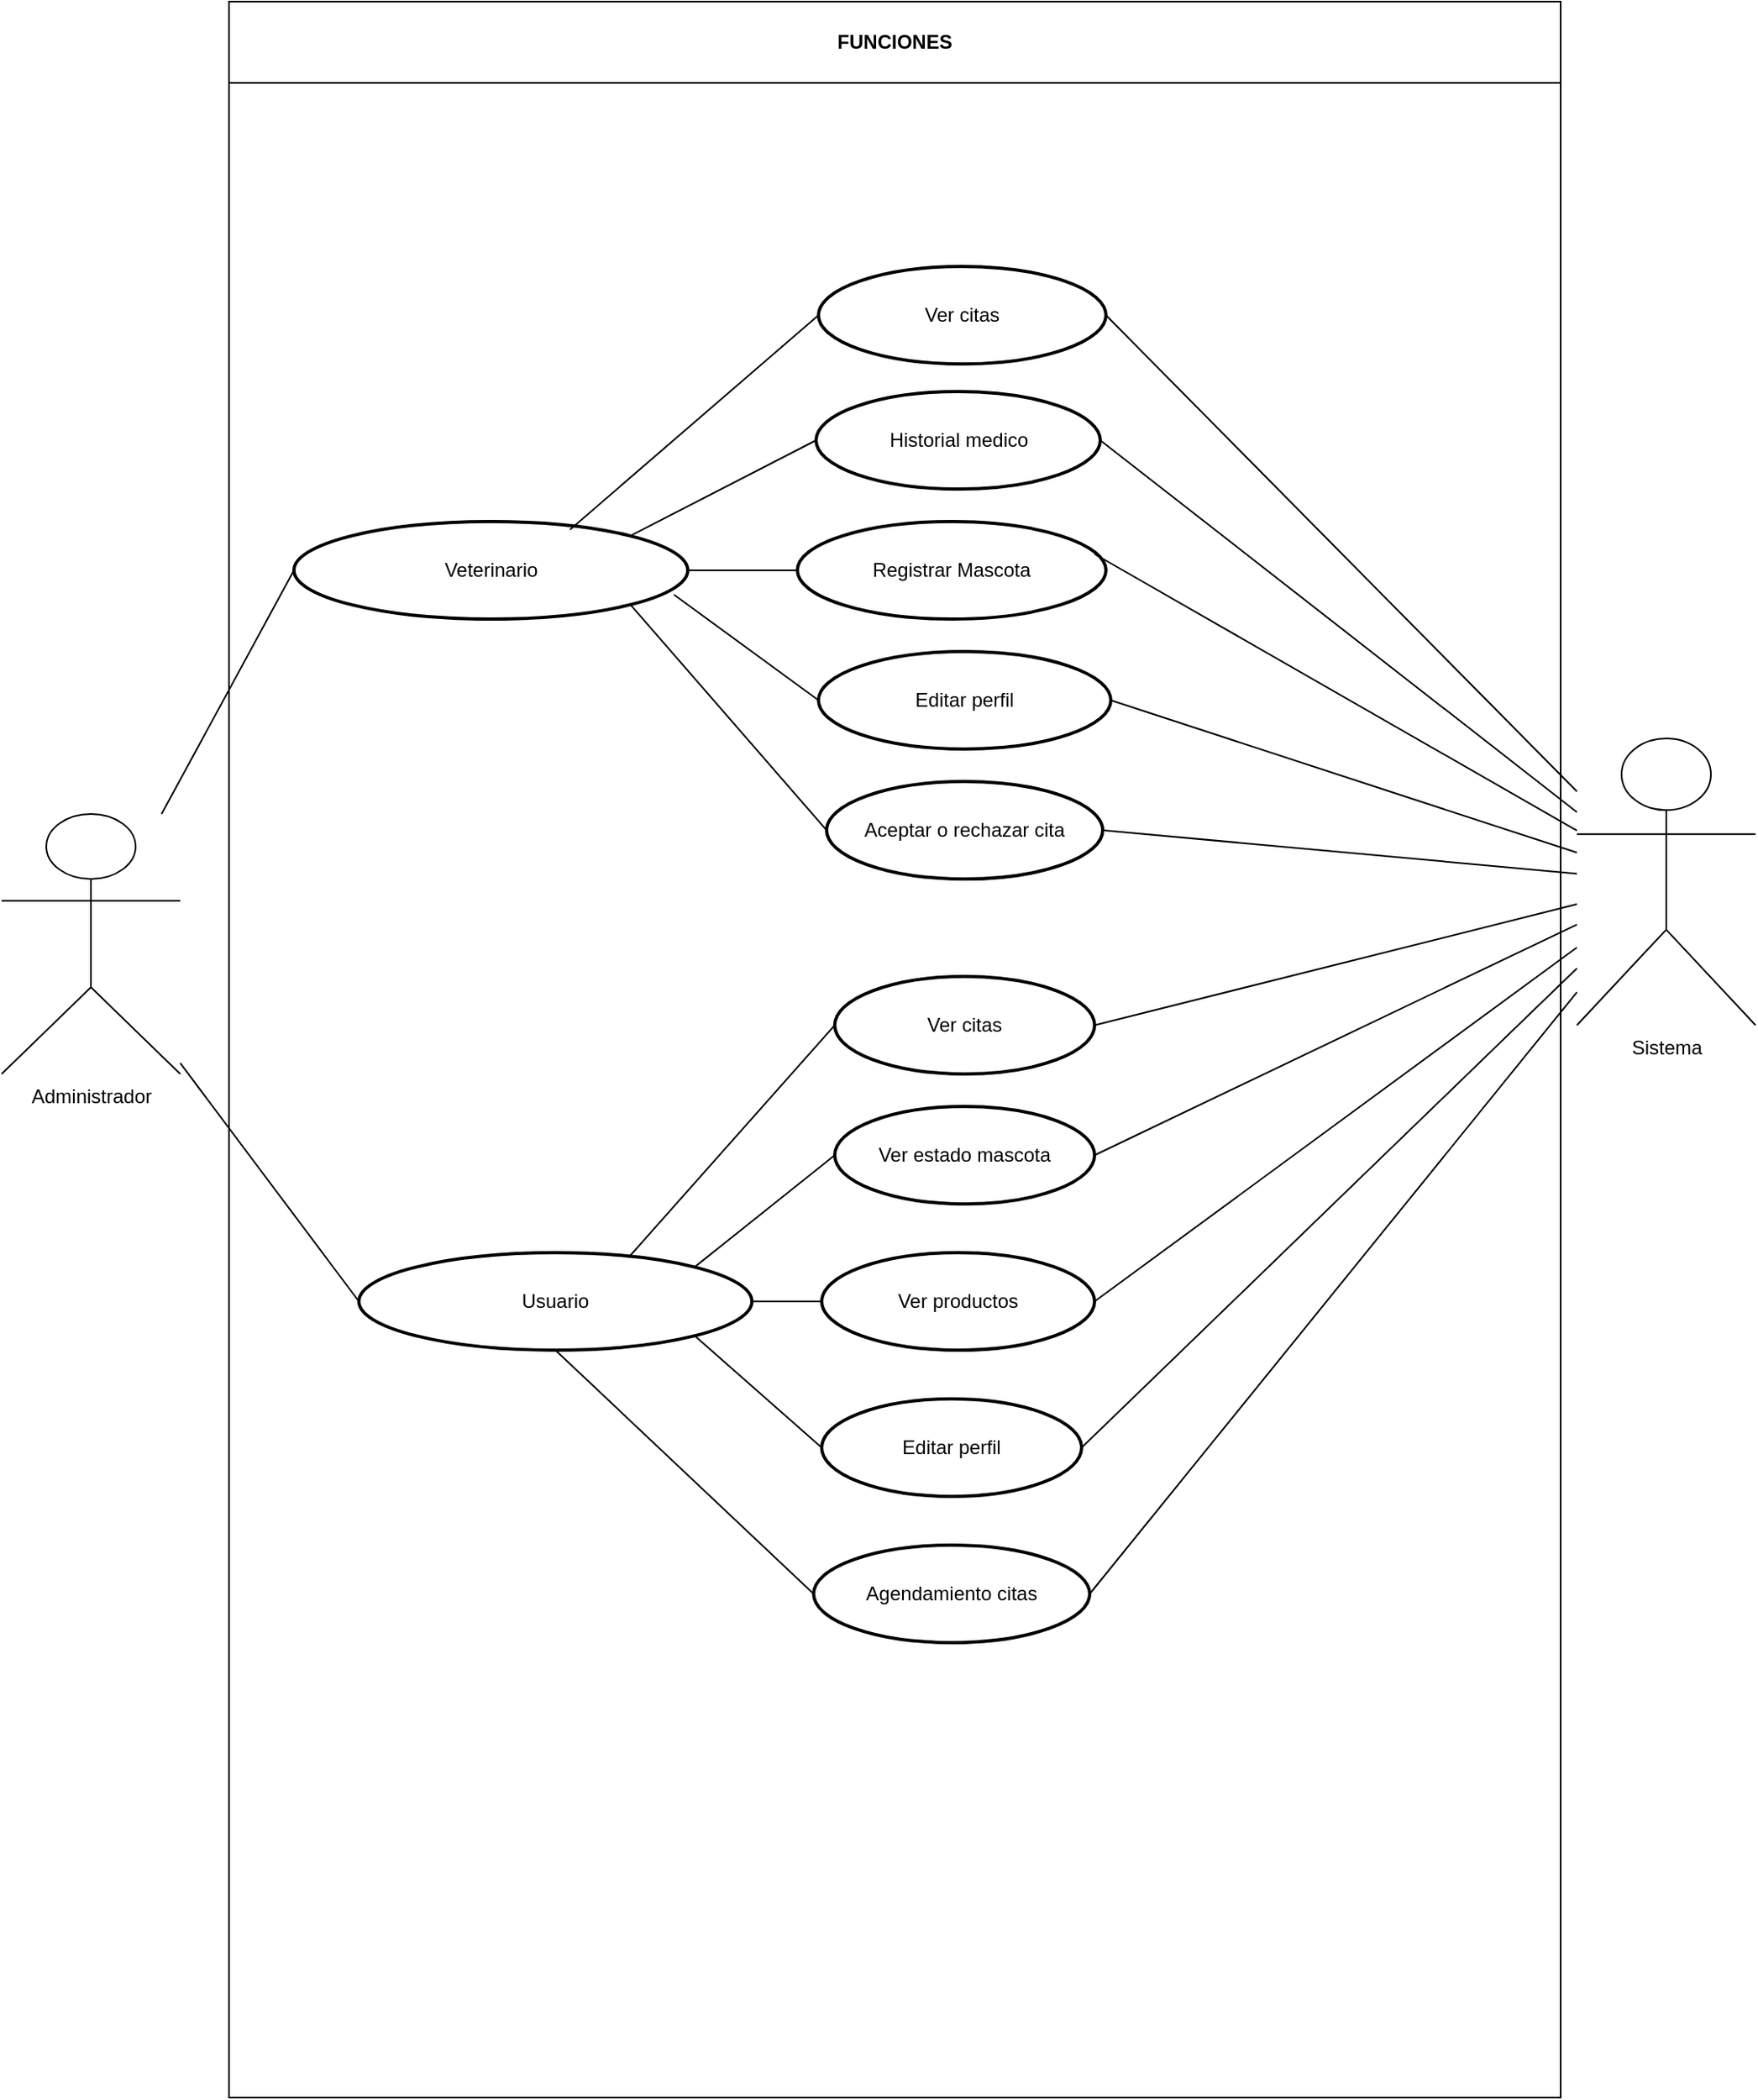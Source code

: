 <mxfile version="26.2.14" pages="3">
  <diagram id="C5RBs43oDa-KdzZeNtuy" name="Casos de uso">
    <mxGraphModel dx="1426" dy="785" grid="1" gridSize="10" guides="1" tooltips="1" connect="1" arrows="1" fold="1" page="1" pageScale="1" pageWidth="291" pageHeight="413" math="0" shadow="0">
      <root>
        <mxCell id="WIyWlLk6GJQsqaUBKTNV-0" />
        <mxCell id="WIyWlLk6GJQsqaUBKTNV-1" parent="WIyWlLk6GJQsqaUBKTNV-0" />
        <mxCell id="A-yhqRB3C_YRHmUlfPgB-1" value="Administrador" style="shape=umlActor;verticalLabelPosition=bottom;verticalAlign=top;html=1;outlineConnect=0;" vertex="1" parent="WIyWlLk6GJQsqaUBKTNV-1">
          <mxGeometry x="40" y="750" width="110" height="160" as="geometry" />
        </mxCell>
        <mxCell id="A-yhqRB3C_YRHmUlfPgB-2" value="FUNCIONES" style="swimlane;whiteSpace=wrap;html=1;startSize=50;" vertex="1" parent="WIyWlLk6GJQsqaUBKTNV-1">
          <mxGeometry x="180" y="250" width="820" height="1290" as="geometry" />
        </mxCell>
        <mxCell id="A-yhqRB3C_YRHmUlfPgB-9" value="Veterinario" style="strokeWidth=2;html=1;shape=mxgraph.flowchart.start_1;whiteSpace=wrap;" vertex="1" parent="A-yhqRB3C_YRHmUlfPgB-2">
          <mxGeometry x="40" y="320" width="242.5" height="60" as="geometry" />
        </mxCell>
        <mxCell id="A-yhqRB3C_YRHmUlfPgB-11" value="Usuario" style="strokeWidth=2;html=1;shape=mxgraph.flowchart.start_1;whiteSpace=wrap;" vertex="1" parent="A-yhqRB3C_YRHmUlfPgB-2">
          <mxGeometry x="80" y="770" width="242" height="60" as="geometry" />
        </mxCell>
        <mxCell id="A-yhqRB3C_YRHmUlfPgB-22" value="Registrar Mascota" style="strokeWidth=2;html=1;shape=mxgraph.flowchart.start_1;whiteSpace=wrap;" vertex="1" parent="A-yhqRB3C_YRHmUlfPgB-2">
          <mxGeometry x="350" y="320" width="190" height="60" as="geometry" />
        </mxCell>
        <mxCell id="A-yhqRB3C_YRHmUlfPgB-21" value="" style="endArrow=none;html=1;rounded=0;exitX=1;exitY=0.5;exitDx=0;exitDy=0;exitPerimeter=0;entryX=0;entryY=0.5;entryDx=0;entryDy=0;entryPerimeter=0;" edge="1" parent="A-yhqRB3C_YRHmUlfPgB-2" source="A-yhqRB3C_YRHmUlfPgB-9" target="A-yhqRB3C_YRHmUlfPgB-22">
          <mxGeometry width="50" height="50" relative="1" as="geometry">
            <mxPoint x="350" y="280" as="sourcePoint" />
            <mxPoint x="350" y="100" as="targetPoint" />
          </mxGeometry>
        </mxCell>
        <mxCell id="A-yhqRB3C_YRHmUlfPgB-24" value="Editar perfil" style="strokeWidth=2;html=1;shape=mxgraph.flowchart.start_1;whiteSpace=wrap;" vertex="1" parent="A-yhqRB3C_YRHmUlfPgB-2">
          <mxGeometry x="363" y="400" width="180" height="60" as="geometry" />
        </mxCell>
        <mxCell id="A-yhqRB3C_YRHmUlfPgB-23" value="" style="endArrow=none;html=1;rounded=0;exitX=0.965;exitY=0.75;exitDx=0;exitDy=0;exitPerimeter=0;entryX=0;entryY=0.5;entryDx=0;entryDy=0;entryPerimeter=0;" edge="1" parent="A-yhqRB3C_YRHmUlfPgB-2" source="A-yhqRB3C_YRHmUlfPgB-9" target="A-yhqRB3C_YRHmUlfPgB-24">
          <mxGeometry width="50" height="50" relative="1" as="geometry">
            <mxPoint x="350" y="280" as="sourcePoint" />
            <mxPoint x="350" y="150" as="targetPoint" />
          </mxGeometry>
        </mxCell>
        <mxCell id="A-yhqRB3C_YRHmUlfPgB-26" value="Aceptar o rechazar cita" style="strokeWidth=2;html=1;shape=mxgraph.flowchart.start_1;whiteSpace=wrap;" vertex="1" parent="A-yhqRB3C_YRHmUlfPgB-2">
          <mxGeometry x="368" y="480" width="170" height="60" as="geometry" />
        </mxCell>
        <mxCell id="A-yhqRB3C_YRHmUlfPgB-25" value="" style="endArrow=none;html=1;rounded=0;exitX=0.855;exitY=0.855;exitDx=0;exitDy=0;exitPerimeter=0;entryX=0;entryY=0.5;entryDx=0;entryDy=0;entryPerimeter=0;" edge="1" parent="A-yhqRB3C_YRHmUlfPgB-2" source="A-yhqRB3C_YRHmUlfPgB-9" target="A-yhqRB3C_YRHmUlfPgB-26">
          <mxGeometry width="50" height="50" relative="1" as="geometry">
            <mxPoint x="350" y="280" as="sourcePoint" />
            <mxPoint x="310" y="220" as="targetPoint" />
          </mxGeometry>
        </mxCell>
        <mxCell id="A-yhqRB3C_YRHmUlfPgB-28" value="Ver citas" style="strokeWidth=2;html=1;shape=mxgraph.flowchart.start_1;whiteSpace=wrap;" vertex="1" parent="A-yhqRB3C_YRHmUlfPgB-2">
          <mxGeometry x="373" y="600" width="160" height="60" as="geometry" />
        </mxCell>
        <mxCell id="A-yhqRB3C_YRHmUlfPgB-27" value="" style="endArrow=none;html=1;rounded=0;exitX=0.686;exitY=0.05;exitDx=0;exitDy=0;exitPerimeter=0;entryX=0;entryY=0.5;entryDx=0;entryDy=0;entryPerimeter=0;" edge="1" parent="A-yhqRB3C_YRHmUlfPgB-2" source="A-yhqRB3C_YRHmUlfPgB-11" target="A-yhqRB3C_YRHmUlfPgB-28">
          <mxGeometry width="50" height="50" relative="1" as="geometry">
            <mxPoint x="360" y="450" as="sourcePoint" />
            <mxPoint x="380" y="380" as="targetPoint" />
          </mxGeometry>
        </mxCell>
        <mxCell id="A-yhqRB3C_YRHmUlfPgB-30" value="Ver estado mascota" style="strokeWidth=2;html=1;shape=mxgraph.flowchart.start_1;whiteSpace=wrap;" vertex="1" parent="A-yhqRB3C_YRHmUlfPgB-2">
          <mxGeometry x="373" y="680" width="160" height="60" as="geometry" />
        </mxCell>
        <mxCell id="A-yhqRB3C_YRHmUlfPgB-29" value="" style="endArrow=none;html=1;rounded=0;exitX=0.855;exitY=0.145;exitDx=0;exitDy=0;exitPerimeter=0;entryX=0;entryY=0.5;entryDx=0;entryDy=0;entryPerimeter=0;" edge="1" parent="A-yhqRB3C_YRHmUlfPgB-2" source="A-yhqRB3C_YRHmUlfPgB-11" target="A-yhqRB3C_YRHmUlfPgB-30">
          <mxGeometry width="50" height="50" relative="1" as="geometry">
            <mxPoint x="360" y="450" as="sourcePoint" />
            <mxPoint x="390" y="430" as="targetPoint" />
          </mxGeometry>
        </mxCell>
        <mxCell id="A-yhqRB3C_YRHmUlfPgB-32" value="Editar perfil" style="strokeWidth=2;html=1;shape=mxgraph.flowchart.start_1;whiteSpace=wrap;" vertex="1" parent="A-yhqRB3C_YRHmUlfPgB-2">
          <mxGeometry x="365" y="860" width="160" height="60" as="geometry" />
        </mxCell>
        <mxCell id="A-yhqRB3C_YRHmUlfPgB-31" value="" style="endArrow=none;html=1;rounded=0;exitX=0.855;exitY=0.855;exitDx=0;exitDy=0;exitPerimeter=0;entryX=0;entryY=0.5;entryDx=0;entryDy=0;entryPerimeter=0;" edge="1" parent="A-yhqRB3C_YRHmUlfPgB-2" source="A-yhqRB3C_YRHmUlfPgB-11" target="A-yhqRB3C_YRHmUlfPgB-32">
          <mxGeometry width="50" height="50" relative="1" as="geometry">
            <mxPoint x="360" y="450" as="sourcePoint" />
            <mxPoint x="340" y="480" as="targetPoint" />
          </mxGeometry>
        </mxCell>
        <mxCell id="A-yhqRB3C_YRHmUlfPgB-34" value="Agendamiento citas" style="strokeWidth=2;html=1;shape=mxgraph.flowchart.start_1;whiteSpace=wrap;" vertex="1" parent="A-yhqRB3C_YRHmUlfPgB-2">
          <mxGeometry x="360" y="950" width="170" height="60" as="geometry" />
        </mxCell>
        <mxCell id="A-yhqRB3C_YRHmUlfPgB-33" value="" style="endArrow=none;html=1;rounded=0;exitX=0.5;exitY=1;exitDx=0;exitDy=0;exitPerimeter=0;entryX=0;entryY=0.5;entryDx=0;entryDy=0;entryPerimeter=0;" edge="1" parent="A-yhqRB3C_YRHmUlfPgB-2" source="A-yhqRB3C_YRHmUlfPgB-11" target="A-yhqRB3C_YRHmUlfPgB-34">
          <mxGeometry width="50" height="50" relative="1" as="geometry">
            <mxPoint x="360" y="330" as="sourcePoint" />
            <mxPoint x="340" y="550" as="targetPoint" />
          </mxGeometry>
        </mxCell>
        <mxCell id="A-yhqRB3C_YRHmUlfPgB-38" value="Ver productos" style="strokeWidth=2;html=1;shape=mxgraph.flowchart.start_1;whiteSpace=wrap;" vertex="1" parent="A-yhqRB3C_YRHmUlfPgB-2">
          <mxGeometry x="365" y="770" width="168" height="60" as="geometry" />
        </mxCell>
        <mxCell id="A-yhqRB3C_YRHmUlfPgB-37" value="" style="endArrow=none;html=1;rounded=0;exitX=1;exitY=0.5;exitDx=0;exitDy=0;exitPerimeter=0;" edge="1" parent="A-yhqRB3C_YRHmUlfPgB-2" source="A-yhqRB3C_YRHmUlfPgB-11" target="A-yhqRB3C_YRHmUlfPgB-38">
          <mxGeometry width="50" height="50" relative="1" as="geometry">
            <mxPoint x="360" y="530" as="sourcePoint" />
            <mxPoint x="390" y="610" as="targetPoint" />
          </mxGeometry>
        </mxCell>
        <mxCell id="A-yhqRB3C_YRHmUlfPgB-40" value="Historial medico" style="strokeWidth=2;html=1;shape=mxgraph.flowchart.start_1;whiteSpace=wrap;" vertex="1" parent="A-yhqRB3C_YRHmUlfPgB-2">
          <mxGeometry x="361.5" y="240" width="175" height="60" as="geometry" />
        </mxCell>
        <mxCell id="A-yhqRB3C_YRHmUlfPgB-39" value="" style="endArrow=none;html=1;rounded=0;exitX=0.855;exitY=0.145;exitDx=0;exitDy=0;exitPerimeter=0;entryX=0;entryY=0.5;entryDx=0;entryDy=0;entryPerimeter=0;" edge="1" parent="A-yhqRB3C_YRHmUlfPgB-2" source="A-yhqRB3C_YRHmUlfPgB-9" target="A-yhqRB3C_YRHmUlfPgB-40">
          <mxGeometry width="50" height="50" relative="1" as="geometry">
            <mxPoint x="295" y="310" as="sourcePoint" />
            <mxPoint x="345" y="270" as="targetPoint" />
          </mxGeometry>
        </mxCell>
        <mxCell id="A-yhqRB3C_YRHmUlfPgB-42" value="Ver citas" style="strokeWidth=2;html=1;shape=mxgraph.flowchart.start_1;whiteSpace=wrap;" vertex="1" parent="A-yhqRB3C_YRHmUlfPgB-2">
          <mxGeometry x="363" y="163" width="177" height="60" as="geometry" />
        </mxCell>
        <mxCell id="A-yhqRB3C_YRHmUlfPgB-41" value="" style="endArrow=none;html=1;rounded=0;exitX=0.701;exitY=0.083;exitDx=0;exitDy=0;exitPerimeter=0;entryX=0;entryY=0.5;entryDx=0;entryDy=0;entryPerimeter=0;" edge="1" parent="A-yhqRB3C_YRHmUlfPgB-2" source="A-yhqRB3C_YRHmUlfPgB-9" target="A-yhqRB3C_YRHmUlfPgB-42">
          <mxGeometry width="50" height="50" relative="1" as="geometry">
            <mxPoint x="370" y="410" as="sourcePoint" />
            <mxPoint x="390" y="190" as="targetPoint" />
          </mxGeometry>
        </mxCell>
        <mxCell id="A-yhqRB3C_YRHmUlfPgB-44" value="" style="endArrow=none;html=1;rounded=0;entryX=1;entryY=0.5;entryDx=0;entryDy=0;entryPerimeter=0;" edge="1" parent="A-yhqRB3C_YRHmUlfPgB-2" source="A-yhqRB3C_YRHmUlfPgB-19">
          <mxGeometry width="50" height="50" relative="1" as="geometry">
            <mxPoint x="826.5" y="563" as="sourcePoint" />
            <mxPoint x="536.5" y="270" as="targetPoint" />
          </mxGeometry>
        </mxCell>
        <mxCell id="A-yhqRB3C_YRHmUlfPgB-46" value="" style="endArrow=none;html=1;rounded=0;entryX=1;entryY=0.5;entryDx=0;entryDy=0;entryPerimeter=0;" edge="1" parent="A-yhqRB3C_YRHmUlfPgB-2" source="A-yhqRB3C_YRHmUlfPgB-19">
          <mxGeometry width="50" height="50" relative="1" as="geometry">
            <mxPoint x="823" y="633" as="sourcePoint" />
            <mxPoint x="533" y="340" as="targetPoint" />
          </mxGeometry>
        </mxCell>
        <mxCell id="A-yhqRB3C_YRHmUlfPgB-45" value="" style="endArrow=none;html=1;rounded=0;entryX=1;entryY=0.5;entryDx=0;entryDy=0;entryPerimeter=0;" edge="1" parent="A-yhqRB3C_YRHmUlfPgB-2" source="A-yhqRB3C_YRHmUlfPgB-19">
          <mxGeometry width="50" height="50" relative="1" as="geometry">
            <mxPoint x="833" y="723" as="sourcePoint" />
            <mxPoint x="543" y="430" as="targetPoint" />
          </mxGeometry>
        </mxCell>
        <mxCell id="A-yhqRB3C_YRHmUlfPgB-10" value="" style="endArrow=none;html=1;rounded=0;entryX=0;entryY=0.5;entryDx=0;entryDy=0;entryPerimeter=0;" edge="1" parent="WIyWlLk6GJQsqaUBKTNV-1" source="A-yhqRB3C_YRHmUlfPgB-1" target="A-yhqRB3C_YRHmUlfPgB-11">
          <mxGeometry width="50" height="50" relative="1" as="geometry">
            <mxPoint x="190" y="670" as="sourcePoint" />
            <mxPoint x="480" y="670" as="targetPoint" />
          </mxGeometry>
        </mxCell>
        <mxCell id="A-yhqRB3C_YRHmUlfPgB-8" value="" style="endArrow=none;html=1;rounded=0;entryX=0;entryY=0.5;entryDx=0;entryDy=0;entryPerimeter=0;" edge="1" parent="WIyWlLk6GJQsqaUBKTNV-1" source="A-yhqRB3C_YRHmUlfPgB-1" target="A-yhqRB3C_YRHmUlfPgB-9">
          <mxGeometry width="50" height="50" relative="1" as="geometry">
            <mxPoint x="140" y="730" as="sourcePoint" />
            <mxPoint x="360" y="460" as="targetPoint" />
          </mxGeometry>
        </mxCell>
        <mxCell id="A-yhqRB3C_YRHmUlfPgB-19" value="Sistema" style="shape=umlActor;verticalLabelPosition=bottom;verticalAlign=top;html=1;outlineConnect=0;" vertex="1" parent="WIyWlLk6GJQsqaUBKTNV-1">
          <mxGeometry x="1010" y="703.5" width="110" height="176.5" as="geometry" />
        </mxCell>
        <mxCell id="A-yhqRB3C_YRHmUlfPgB-43" value="" style="endArrow=none;html=1;rounded=0;entryX=1;entryY=0.5;entryDx=0;entryDy=0;entryPerimeter=0;" edge="1" parent="WIyWlLk6GJQsqaUBKTNV-1" source="A-yhqRB3C_YRHmUlfPgB-19" target="A-yhqRB3C_YRHmUlfPgB-42">
          <mxGeometry width="50" height="50" relative="1" as="geometry">
            <mxPoint x="550" y="660" as="sourcePoint" />
            <mxPoint x="600" y="610" as="targetPoint" />
          </mxGeometry>
        </mxCell>
        <mxCell id="A-yhqRB3C_YRHmUlfPgB-47" value="" style="endArrow=none;html=1;rounded=0;entryX=1;entryY=0.5;entryDx=0;entryDy=0;entryPerimeter=0;" edge="1" parent="WIyWlLk6GJQsqaUBKTNV-1" source="A-yhqRB3C_YRHmUlfPgB-19" target="A-yhqRB3C_YRHmUlfPgB-26">
          <mxGeometry width="50" height="50" relative="1" as="geometry">
            <mxPoint x="1050" y="776" as="sourcePoint" />
            <mxPoint x="760" y="483" as="targetPoint" />
          </mxGeometry>
        </mxCell>
        <mxCell id="A-yhqRB3C_YRHmUlfPgB-48" value="" style="endArrow=none;html=1;rounded=0;entryX=1;entryY=0.5;entryDx=0;entryDy=0;entryPerimeter=0;" edge="1" parent="WIyWlLk6GJQsqaUBKTNV-1" source="A-yhqRB3C_YRHmUlfPgB-19" target="A-yhqRB3C_YRHmUlfPgB-28">
          <mxGeometry width="50" height="50" relative="1" as="geometry">
            <mxPoint x="1020" y="797" as="sourcePoint" />
            <mxPoint x="728" y="770" as="targetPoint" />
          </mxGeometry>
        </mxCell>
        <mxCell id="A-yhqRB3C_YRHmUlfPgB-49" value="" style="endArrow=none;html=1;rounded=0;entryX=1;entryY=0.5;entryDx=0;entryDy=0;entryPerimeter=0;" edge="1" parent="WIyWlLk6GJQsqaUBKTNV-1" source="A-yhqRB3C_YRHmUlfPgB-19" target="A-yhqRB3C_YRHmUlfPgB-30">
          <mxGeometry width="50" height="50" relative="1" as="geometry">
            <mxPoint x="1030" y="807" as="sourcePoint" />
            <mxPoint x="738" y="780" as="targetPoint" />
          </mxGeometry>
        </mxCell>
        <mxCell id="A-yhqRB3C_YRHmUlfPgB-50" value="" style="endArrow=none;html=1;rounded=0;entryX=1;entryY=0.5;entryDx=0;entryDy=0;entryPerimeter=0;" edge="1" parent="WIyWlLk6GJQsqaUBKTNV-1" source="A-yhqRB3C_YRHmUlfPgB-19" target="A-yhqRB3C_YRHmUlfPgB-38">
          <mxGeometry width="50" height="50" relative="1" as="geometry">
            <mxPoint x="1040" y="817" as="sourcePoint" />
            <mxPoint x="748" y="790" as="targetPoint" />
          </mxGeometry>
        </mxCell>
        <mxCell id="A-yhqRB3C_YRHmUlfPgB-51" value="" style="endArrow=none;html=1;rounded=0;entryX=1;entryY=0.5;entryDx=0;entryDy=0;entryPerimeter=0;" edge="1" parent="WIyWlLk6GJQsqaUBKTNV-1" source="A-yhqRB3C_YRHmUlfPgB-19" target="A-yhqRB3C_YRHmUlfPgB-32">
          <mxGeometry width="50" height="50" relative="1" as="geometry">
            <mxPoint x="1050" y="827" as="sourcePoint" />
            <mxPoint x="758" y="800" as="targetPoint" />
          </mxGeometry>
        </mxCell>
        <mxCell id="A-yhqRB3C_YRHmUlfPgB-52" value="" style="endArrow=none;html=1;rounded=0;entryX=1;entryY=0.5;entryDx=0;entryDy=0;entryPerimeter=0;" edge="1" parent="WIyWlLk6GJQsqaUBKTNV-1" source="A-yhqRB3C_YRHmUlfPgB-19" target="A-yhqRB3C_YRHmUlfPgB-34">
          <mxGeometry width="50" height="50" relative="1" as="geometry">
            <mxPoint x="1020" y="855" as="sourcePoint" />
            <mxPoint x="715" y="1150" as="targetPoint" />
          </mxGeometry>
        </mxCell>
      </root>
    </mxGraphModel>
  </diagram>
  <diagram id="uFO4SyYkeXWQKiEFc5kx" name="diagrama clases">
    <mxGraphModel dx="1426" dy="785" grid="1" gridSize="10" guides="1" tooltips="1" connect="1" arrows="1" fold="1" page="1" pageScale="1" pageWidth="827" pageHeight="1169" math="0" shadow="0">
      <root>
        <mxCell id="0" />
        <mxCell id="1" parent="0" />
      </root>
    </mxGraphModel>
  </diagram>
  <diagram id="LPwmJW5Jtby390Mf8Uhv" name="M.P.B">
    <mxGraphModel dx="1426" dy="785" grid="1" gridSize="10" guides="1" tooltips="1" connect="1" arrows="1" fold="1" page="1" pageScale="1" pageWidth="827" pageHeight="1169" math="0" shadow="0">
      <root>
        <mxCell id="0" />
        <mxCell id="1" parent="0" />
      </root>
    </mxGraphModel>
  </diagram>
</mxfile>

